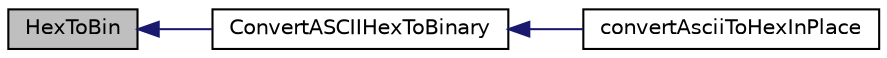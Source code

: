 digraph "HexToBin"
{
  edge [fontname="Helvetica",fontsize="10",labelfontname="Helvetica",labelfontsize="10"];
  node [fontname="Helvetica",fontsize="10",shape=record];
  rankdir="LR";
  Node1 [label="HexToBin",height=0.2,width=0.4,color="black", fillcolor="grey75", style="filled", fontcolor="black"];
  Node1 -> Node2 [dir="back",color="midnightblue",fontsize="10",style="solid",fontname="Helvetica"];
  Node2 [label="ConvertASCIIHexToBinary",height=0.2,width=0.4,color="black", fillcolor="white", style="filled",URL="$_w_f_console_msgs_8c.html#a7ed21975c6fb197a34e2082fc5a3ffa4"];
  Node2 -> Node3 [dir="back",color="midnightblue",fontsize="10",style="solid",fontname="Helvetica"];
  Node3 [label="convertAsciiToHexInPlace",height=0.2,width=0.4,color="black", fillcolor="white", style="filled",URL="$_w_f_console_msg_handler_8c.html#a555a41b65378289d04540155e0d8d46e"];
}
